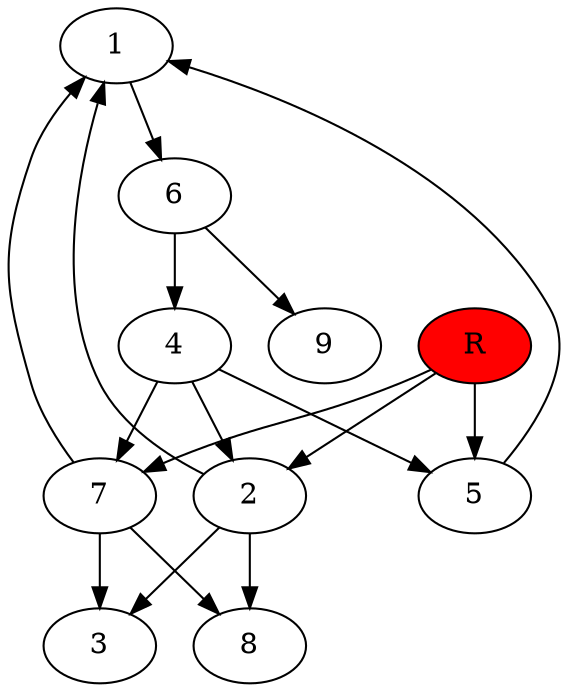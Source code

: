 digraph prb38859 {
	1
	2
	3
	4
	5
	6
	7
	8
	R [fillcolor="#ff0000" style=filled]
	1 -> 6
	2 -> 1
	2 -> 3
	2 -> 8
	4 -> 2
	4 -> 5
	4 -> 7
	5 -> 1
	6 -> 4
	6 -> 9
	7 -> 1
	7 -> 3
	7 -> 8
	R -> 2
	R -> 5
	R -> 7
}
